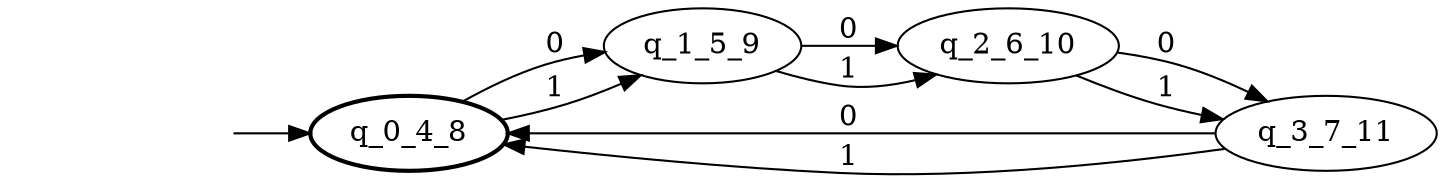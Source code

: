 digraph afd  { rankdir=LR;
	_invisible [style="invis"];
	q_0_4_8 [penwidth="2"];
	q_3_7_11;
	q_2_6_10;
	q_1_5_9;
	_invisible -> q_0_4_8 ;
	q_0_4_8 -> q_1_5_9 [label="0"];
	q_0_4_8 -> q_1_5_9 [label="1"];
	q_3_7_11 -> q_0_4_8 [label="0"];
	q_3_7_11 -> q_0_4_8 [label="1"];
	q_2_6_10 -> q_3_7_11 [label="0"];
	q_2_6_10 -> q_3_7_11 [label="1"];
	q_1_5_9 -> q_2_6_10 [label="0"];
	q_1_5_9 -> q_2_6_10 [label="1"];
}